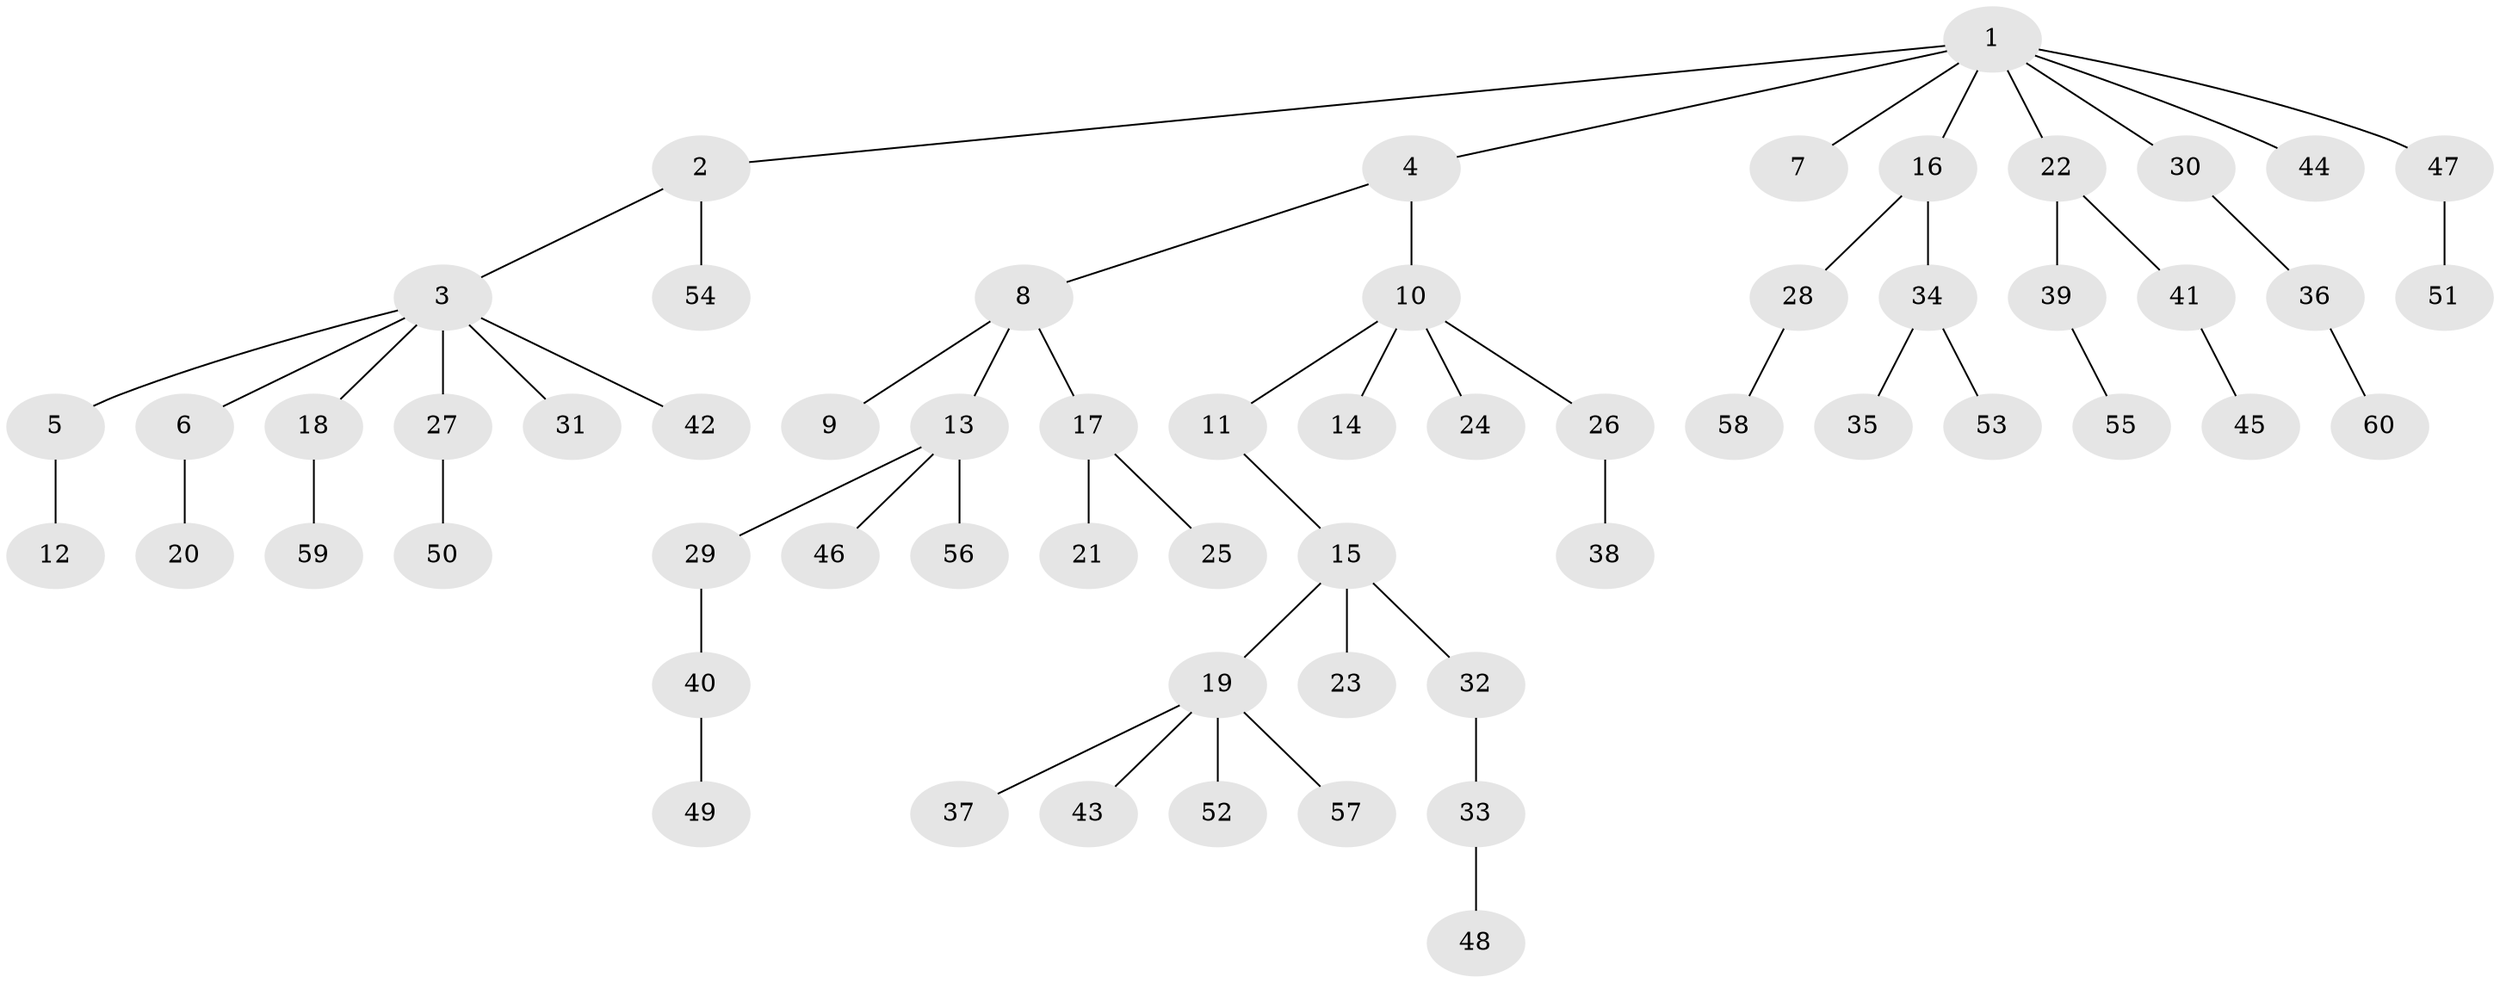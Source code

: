 // Generated by graph-tools (version 1.1) at 2025/52/03/09/25 04:52:48]
// undirected, 60 vertices, 59 edges
graph export_dot {
graph [start="1"]
  node [color=gray90,style=filled];
  1;
  2;
  3;
  4;
  5;
  6;
  7;
  8;
  9;
  10;
  11;
  12;
  13;
  14;
  15;
  16;
  17;
  18;
  19;
  20;
  21;
  22;
  23;
  24;
  25;
  26;
  27;
  28;
  29;
  30;
  31;
  32;
  33;
  34;
  35;
  36;
  37;
  38;
  39;
  40;
  41;
  42;
  43;
  44;
  45;
  46;
  47;
  48;
  49;
  50;
  51;
  52;
  53;
  54;
  55;
  56;
  57;
  58;
  59;
  60;
  1 -- 2;
  1 -- 4;
  1 -- 7;
  1 -- 16;
  1 -- 22;
  1 -- 30;
  1 -- 44;
  1 -- 47;
  2 -- 3;
  2 -- 54;
  3 -- 5;
  3 -- 6;
  3 -- 18;
  3 -- 27;
  3 -- 31;
  3 -- 42;
  4 -- 8;
  4 -- 10;
  5 -- 12;
  6 -- 20;
  8 -- 9;
  8 -- 13;
  8 -- 17;
  10 -- 11;
  10 -- 14;
  10 -- 24;
  10 -- 26;
  11 -- 15;
  13 -- 29;
  13 -- 46;
  13 -- 56;
  15 -- 19;
  15 -- 23;
  15 -- 32;
  16 -- 28;
  16 -- 34;
  17 -- 21;
  17 -- 25;
  18 -- 59;
  19 -- 37;
  19 -- 43;
  19 -- 52;
  19 -- 57;
  22 -- 39;
  22 -- 41;
  26 -- 38;
  27 -- 50;
  28 -- 58;
  29 -- 40;
  30 -- 36;
  32 -- 33;
  33 -- 48;
  34 -- 35;
  34 -- 53;
  36 -- 60;
  39 -- 55;
  40 -- 49;
  41 -- 45;
  47 -- 51;
}
